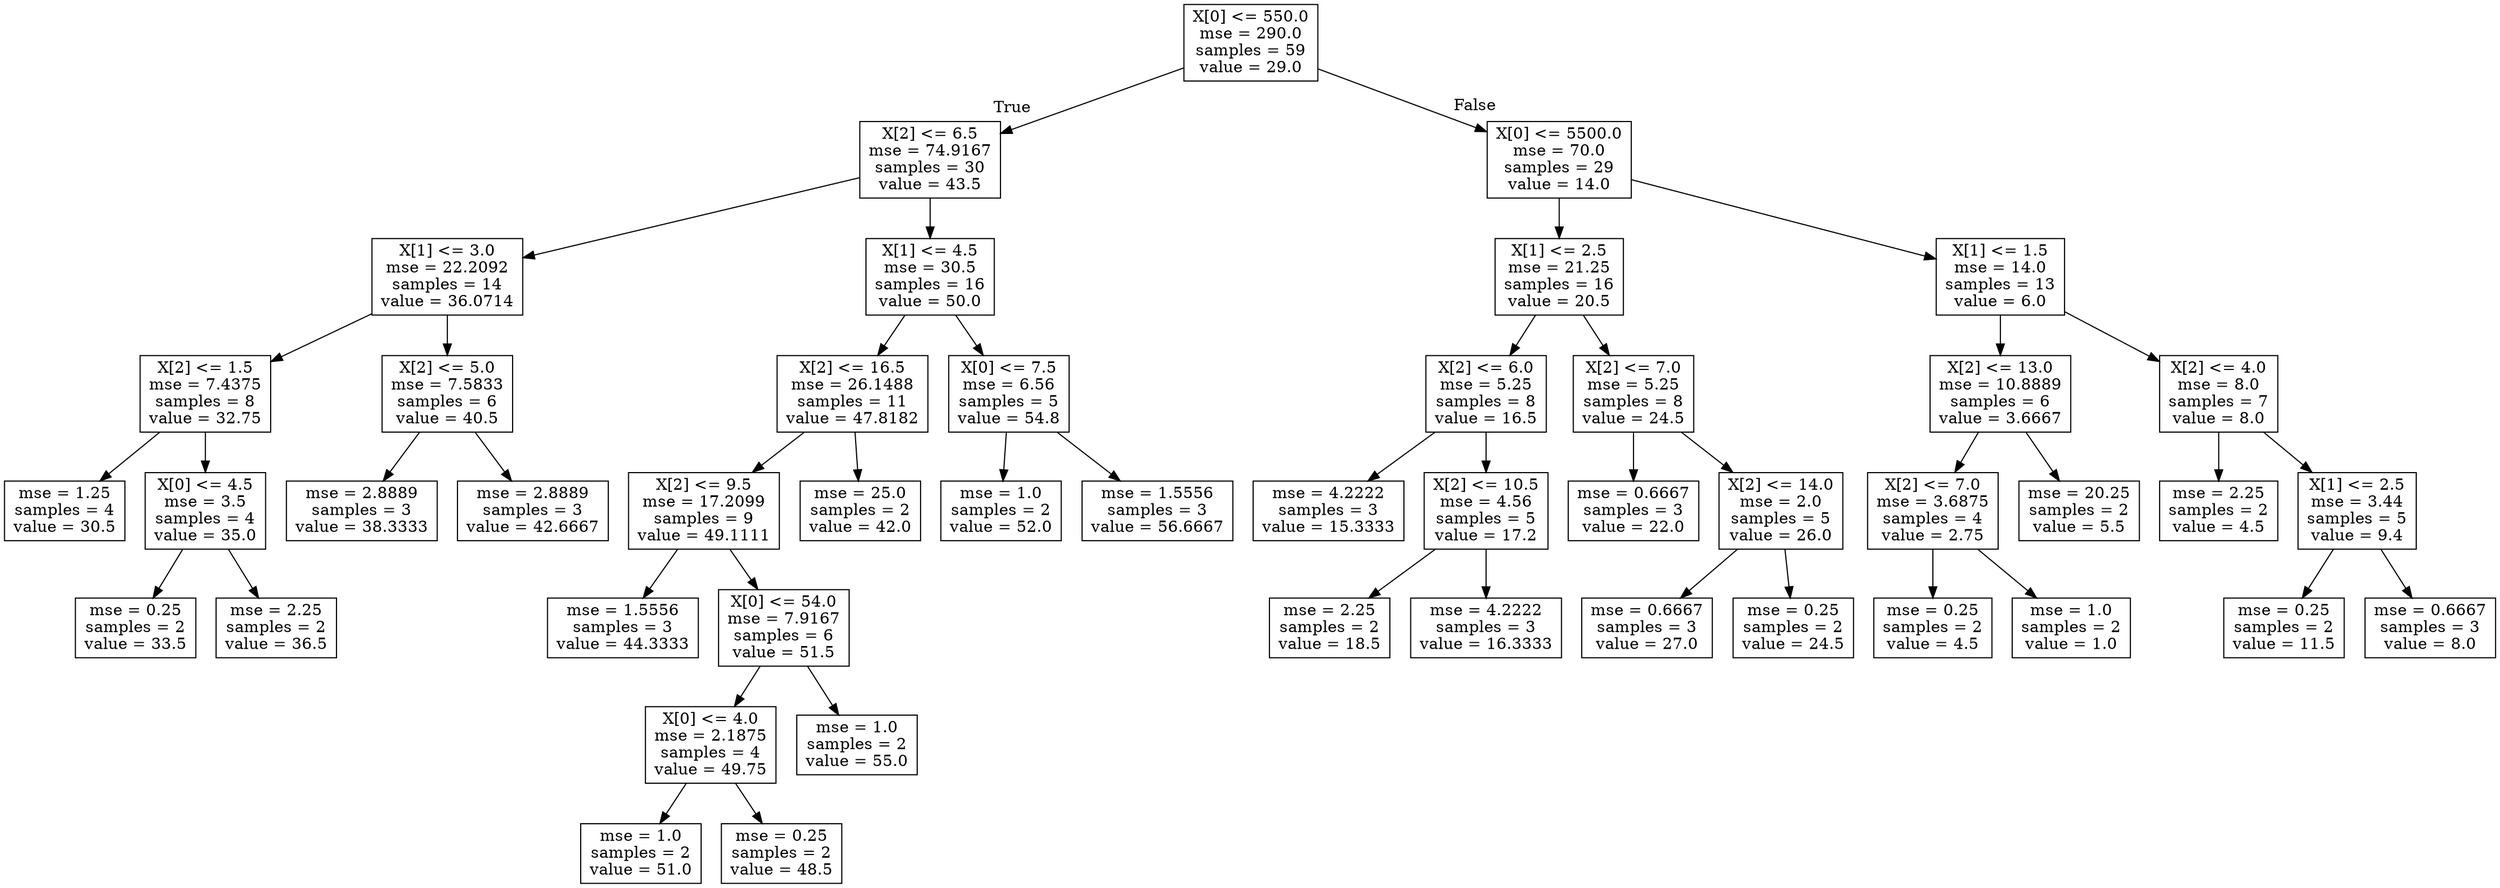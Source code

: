 digraph Tree {
node [shape=box] ;
0 [label="X[0] <= 550.0\nmse = 290.0\nsamples = 59\nvalue = 29.0"] ;
1 [label="X[2] <= 6.5\nmse = 74.9167\nsamples = 30\nvalue = 43.5"] ;
0 -> 1 [labeldistance=2.5, labelangle=45, headlabel="True"] ;
2 [label="X[1] <= 3.0\nmse = 22.2092\nsamples = 14\nvalue = 36.0714"] ;
1 -> 2 ;
3 [label="X[2] <= 1.5\nmse = 7.4375\nsamples = 8\nvalue = 32.75"] ;
2 -> 3 ;
4 [label="mse = 1.25\nsamples = 4\nvalue = 30.5"] ;
3 -> 4 ;
5 [label="X[0] <= 4.5\nmse = 3.5\nsamples = 4\nvalue = 35.0"] ;
3 -> 5 ;
6 [label="mse = 0.25\nsamples = 2\nvalue = 33.5"] ;
5 -> 6 ;
7 [label="mse = 2.25\nsamples = 2\nvalue = 36.5"] ;
5 -> 7 ;
8 [label="X[2] <= 5.0\nmse = 7.5833\nsamples = 6\nvalue = 40.5"] ;
2 -> 8 ;
9 [label="mse = 2.8889\nsamples = 3\nvalue = 38.3333"] ;
8 -> 9 ;
10 [label="mse = 2.8889\nsamples = 3\nvalue = 42.6667"] ;
8 -> 10 ;
11 [label="X[1] <= 4.5\nmse = 30.5\nsamples = 16\nvalue = 50.0"] ;
1 -> 11 ;
12 [label="X[2] <= 16.5\nmse = 26.1488\nsamples = 11\nvalue = 47.8182"] ;
11 -> 12 ;
13 [label="X[2] <= 9.5\nmse = 17.2099\nsamples = 9\nvalue = 49.1111"] ;
12 -> 13 ;
14 [label="mse = 1.5556\nsamples = 3\nvalue = 44.3333"] ;
13 -> 14 ;
15 [label="X[0] <= 54.0\nmse = 7.9167\nsamples = 6\nvalue = 51.5"] ;
13 -> 15 ;
16 [label="X[0] <= 4.0\nmse = 2.1875\nsamples = 4\nvalue = 49.75"] ;
15 -> 16 ;
17 [label="mse = 1.0\nsamples = 2\nvalue = 51.0"] ;
16 -> 17 ;
18 [label="mse = 0.25\nsamples = 2\nvalue = 48.5"] ;
16 -> 18 ;
19 [label="mse = 1.0\nsamples = 2\nvalue = 55.0"] ;
15 -> 19 ;
20 [label="mse = 25.0\nsamples = 2\nvalue = 42.0"] ;
12 -> 20 ;
21 [label="X[0] <= 7.5\nmse = 6.56\nsamples = 5\nvalue = 54.8"] ;
11 -> 21 ;
22 [label="mse = 1.0\nsamples = 2\nvalue = 52.0"] ;
21 -> 22 ;
23 [label="mse = 1.5556\nsamples = 3\nvalue = 56.6667"] ;
21 -> 23 ;
24 [label="X[0] <= 5500.0\nmse = 70.0\nsamples = 29\nvalue = 14.0"] ;
0 -> 24 [labeldistance=2.5, labelangle=-45, headlabel="False"] ;
25 [label="X[1] <= 2.5\nmse = 21.25\nsamples = 16\nvalue = 20.5"] ;
24 -> 25 ;
26 [label="X[2] <= 6.0\nmse = 5.25\nsamples = 8\nvalue = 16.5"] ;
25 -> 26 ;
27 [label="mse = 4.2222\nsamples = 3\nvalue = 15.3333"] ;
26 -> 27 ;
28 [label="X[2] <= 10.5\nmse = 4.56\nsamples = 5\nvalue = 17.2"] ;
26 -> 28 ;
29 [label="mse = 2.25\nsamples = 2\nvalue = 18.5"] ;
28 -> 29 ;
30 [label="mse = 4.2222\nsamples = 3\nvalue = 16.3333"] ;
28 -> 30 ;
31 [label="X[2] <= 7.0\nmse = 5.25\nsamples = 8\nvalue = 24.5"] ;
25 -> 31 ;
32 [label="mse = 0.6667\nsamples = 3\nvalue = 22.0"] ;
31 -> 32 ;
33 [label="X[2] <= 14.0\nmse = 2.0\nsamples = 5\nvalue = 26.0"] ;
31 -> 33 ;
34 [label="mse = 0.6667\nsamples = 3\nvalue = 27.0"] ;
33 -> 34 ;
35 [label="mse = 0.25\nsamples = 2\nvalue = 24.5"] ;
33 -> 35 ;
36 [label="X[1] <= 1.5\nmse = 14.0\nsamples = 13\nvalue = 6.0"] ;
24 -> 36 ;
37 [label="X[2] <= 13.0\nmse = 10.8889\nsamples = 6\nvalue = 3.6667"] ;
36 -> 37 ;
38 [label="X[2] <= 7.0\nmse = 3.6875\nsamples = 4\nvalue = 2.75"] ;
37 -> 38 ;
39 [label="mse = 0.25\nsamples = 2\nvalue = 4.5"] ;
38 -> 39 ;
40 [label="mse = 1.0\nsamples = 2\nvalue = 1.0"] ;
38 -> 40 ;
41 [label="mse = 20.25\nsamples = 2\nvalue = 5.5"] ;
37 -> 41 ;
42 [label="X[2] <= 4.0\nmse = 8.0\nsamples = 7\nvalue = 8.0"] ;
36 -> 42 ;
43 [label="mse = 2.25\nsamples = 2\nvalue = 4.5"] ;
42 -> 43 ;
44 [label="X[1] <= 2.5\nmse = 3.44\nsamples = 5\nvalue = 9.4"] ;
42 -> 44 ;
45 [label="mse = 0.25\nsamples = 2\nvalue = 11.5"] ;
44 -> 45 ;
46 [label="mse = 0.6667\nsamples = 3\nvalue = 8.0"] ;
44 -> 46 ;
}